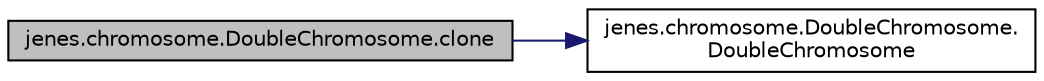 digraph "jenes.chromosome.DoubleChromosome.clone"
{
  edge [fontname="Helvetica",fontsize="10",labelfontname="Helvetica",labelfontsize="10"];
  node [fontname="Helvetica",fontsize="10",shape=record];
  rankdir="LR";
  Node1 [label="jenes.chromosome.DoubleChromosome.clone",height=0.2,width=0.4,color="black", fillcolor="grey75", style="filled" fontcolor="black"];
  Node1 -> Node2 [color="midnightblue",fontsize="10",style="solid",fontname="Helvetica"];
  Node2 [label="jenes.chromosome.DoubleChromosome.\lDoubleChromosome",height=0.2,width=0.4,color="black", fillcolor="white", style="filled",URL="$classjenes_1_1chromosome_1_1_double_chromosome.html#a849079d41a2f10db681ba24de10d2619"];
}
